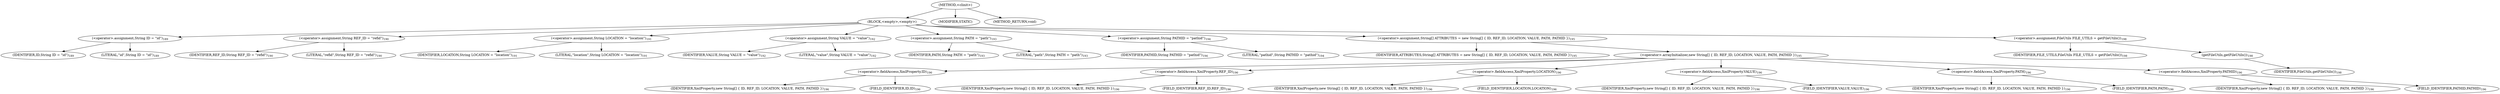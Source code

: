digraph "&lt;clinit&gt;" {  
"1564" [label = <(METHOD,&lt;clinit&gt;)> ]
"1565" [label = <(BLOCK,&lt;empty&gt;,&lt;empty&gt;)> ]
"1566" [label = <(&lt;operator&gt;.assignment,String ID = &quot;id&quot;)<SUB>189</SUB>> ]
"1567" [label = <(IDENTIFIER,ID,String ID = &quot;id&quot;)<SUB>189</SUB>> ]
"1568" [label = <(LITERAL,&quot;id&quot;,String ID = &quot;id&quot;)<SUB>189</SUB>> ]
"1569" [label = <(&lt;operator&gt;.assignment,String REF_ID = &quot;refid&quot;)<SUB>190</SUB>> ]
"1570" [label = <(IDENTIFIER,REF_ID,String REF_ID = &quot;refid&quot;)<SUB>190</SUB>> ]
"1571" [label = <(LITERAL,&quot;refid&quot;,String REF_ID = &quot;refid&quot;)<SUB>190</SUB>> ]
"1572" [label = <(&lt;operator&gt;.assignment,String LOCATION = &quot;location&quot;)<SUB>191</SUB>> ]
"1573" [label = <(IDENTIFIER,LOCATION,String LOCATION = &quot;location&quot;)<SUB>191</SUB>> ]
"1574" [label = <(LITERAL,&quot;location&quot;,String LOCATION = &quot;location&quot;)<SUB>191</SUB>> ]
"1575" [label = <(&lt;operator&gt;.assignment,String VALUE = &quot;value&quot;)<SUB>192</SUB>> ]
"1576" [label = <(IDENTIFIER,VALUE,String VALUE = &quot;value&quot;)<SUB>192</SUB>> ]
"1577" [label = <(LITERAL,&quot;value&quot;,String VALUE = &quot;value&quot;)<SUB>192</SUB>> ]
"1578" [label = <(&lt;operator&gt;.assignment,String PATH = &quot;path&quot;)<SUB>193</SUB>> ]
"1579" [label = <(IDENTIFIER,PATH,String PATH = &quot;path&quot;)<SUB>193</SUB>> ]
"1580" [label = <(LITERAL,&quot;path&quot;,String PATH = &quot;path&quot;)<SUB>193</SUB>> ]
"1581" [label = <(&lt;operator&gt;.assignment,String PATHID = &quot;pathid&quot;)<SUB>194</SUB>> ]
"1582" [label = <(IDENTIFIER,PATHID,String PATHID = &quot;pathid&quot;)<SUB>194</SUB>> ]
"1583" [label = <(LITERAL,&quot;pathid&quot;,String PATHID = &quot;pathid&quot;)<SUB>194</SUB>> ]
"1584" [label = <(&lt;operator&gt;.assignment,String[] ATTRIBUTES = new String[] { ID, REF_ID, LOCATION, VALUE, PATH, PATHID })<SUB>195</SUB>> ]
"1585" [label = <(IDENTIFIER,ATTRIBUTES,String[] ATTRIBUTES = new String[] { ID, REF_ID, LOCATION, VALUE, PATH, PATHID })<SUB>195</SUB>> ]
"1586" [label = <(&lt;operator&gt;.arrayInitializer,new String[] { ID, REF_ID, LOCATION, VALUE, PATH, PATHID })<SUB>195</SUB>> ]
"1587" [label = <(&lt;operator&gt;.fieldAccess,XmlProperty.ID)<SUB>196</SUB>> ]
"1588" [label = <(IDENTIFIER,XmlProperty,new String[] { ID, REF_ID, LOCATION, VALUE, PATH, PATHID })<SUB>196</SUB>> ]
"1589" [label = <(FIELD_IDENTIFIER,ID,ID)<SUB>196</SUB>> ]
"1590" [label = <(&lt;operator&gt;.fieldAccess,XmlProperty.REF_ID)<SUB>196</SUB>> ]
"1591" [label = <(IDENTIFIER,XmlProperty,new String[] { ID, REF_ID, LOCATION, VALUE, PATH, PATHID })<SUB>196</SUB>> ]
"1592" [label = <(FIELD_IDENTIFIER,REF_ID,REF_ID)<SUB>196</SUB>> ]
"1593" [label = <(&lt;operator&gt;.fieldAccess,XmlProperty.LOCATION)<SUB>196</SUB>> ]
"1594" [label = <(IDENTIFIER,XmlProperty,new String[] { ID, REF_ID, LOCATION, VALUE, PATH, PATHID })<SUB>196</SUB>> ]
"1595" [label = <(FIELD_IDENTIFIER,LOCATION,LOCATION)<SUB>196</SUB>> ]
"1596" [label = <(&lt;operator&gt;.fieldAccess,XmlProperty.VALUE)<SUB>196</SUB>> ]
"1597" [label = <(IDENTIFIER,XmlProperty,new String[] { ID, REF_ID, LOCATION, VALUE, PATH, PATHID })<SUB>196</SUB>> ]
"1598" [label = <(FIELD_IDENTIFIER,VALUE,VALUE)<SUB>196</SUB>> ]
"1599" [label = <(&lt;operator&gt;.fieldAccess,XmlProperty.PATH)<SUB>196</SUB>> ]
"1600" [label = <(IDENTIFIER,XmlProperty,new String[] { ID, REF_ID, LOCATION, VALUE, PATH, PATHID })<SUB>196</SUB>> ]
"1601" [label = <(FIELD_IDENTIFIER,PATH,PATH)<SUB>196</SUB>> ]
"1602" [label = <(&lt;operator&gt;.fieldAccess,XmlProperty.PATHID)<SUB>196</SUB>> ]
"1603" [label = <(IDENTIFIER,XmlProperty,new String[] { ID, REF_ID, LOCATION, VALUE, PATH, PATHID })<SUB>196</SUB>> ]
"1604" [label = <(FIELD_IDENTIFIER,PATHID,PATHID)<SUB>196</SUB>> ]
"1605" [label = <(&lt;operator&gt;.assignment,FileUtils FILE_UTILS = getFileUtils())<SUB>198</SUB>> ]
"1606" [label = <(IDENTIFIER,FILE_UTILS,FileUtils FILE_UTILS = getFileUtils())<SUB>198</SUB>> ]
"1607" [label = <(getFileUtils,getFileUtils())<SUB>198</SUB>> ]
"1608" [label = <(IDENTIFIER,FileUtils,getFileUtils())<SUB>198</SUB>> ]
"1609" [label = <(MODIFIER,STATIC)> ]
"1610" [label = <(METHOD_RETURN,void)> ]
  "1564" -> "1565" 
  "1564" -> "1609" 
  "1564" -> "1610" 
  "1565" -> "1566" 
  "1565" -> "1569" 
  "1565" -> "1572" 
  "1565" -> "1575" 
  "1565" -> "1578" 
  "1565" -> "1581" 
  "1565" -> "1584" 
  "1565" -> "1605" 
  "1566" -> "1567" 
  "1566" -> "1568" 
  "1569" -> "1570" 
  "1569" -> "1571" 
  "1572" -> "1573" 
  "1572" -> "1574" 
  "1575" -> "1576" 
  "1575" -> "1577" 
  "1578" -> "1579" 
  "1578" -> "1580" 
  "1581" -> "1582" 
  "1581" -> "1583" 
  "1584" -> "1585" 
  "1584" -> "1586" 
  "1586" -> "1587" 
  "1586" -> "1590" 
  "1586" -> "1593" 
  "1586" -> "1596" 
  "1586" -> "1599" 
  "1586" -> "1602" 
  "1587" -> "1588" 
  "1587" -> "1589" 
  "1590" -> "1591" 
  "1590" -> "1592" 
  "1593" -> "1594" 
  "1593" -> "1595" 
  "1596" -> "1597" 
  "1596" -> "1598" 
  "1599" -> "1600" 
  "1599" -> "1601" 
  "1602" -> "1603" 
  "1602" -> "1604" 
  "1605" -> "1606" 
  "1605" -> "1607" 
  "1607" -> "1608" 
}
